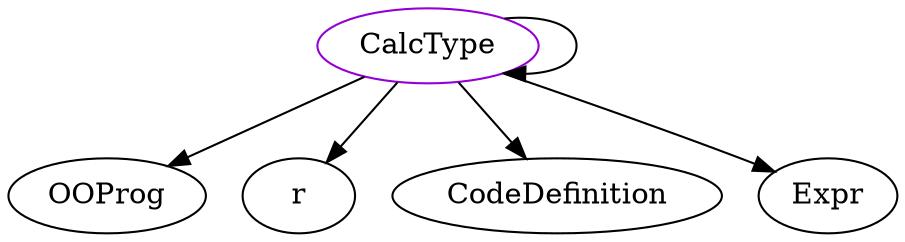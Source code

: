 digraph calctype{
CalcType -> OOProg;
CalcType -> r;
CalcType -> CalcType;
CalcType -> CodeDefinition;
CalcType -> Expr;
CalcType	[shape=oval, color=darkviolet, label=CalcType];
}
